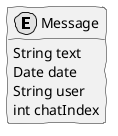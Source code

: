 @startuml  dm.png
skinparam handwritten true
skinparam monochrome true
skinparam packageStyle rect
skinparam defaultFontName FG Virgil
skinparam shadowing false

hide empty methods

class Message << (E,yellow) >> {
	String text
    Date date
    String user
    int chatIndex
}

@enduml